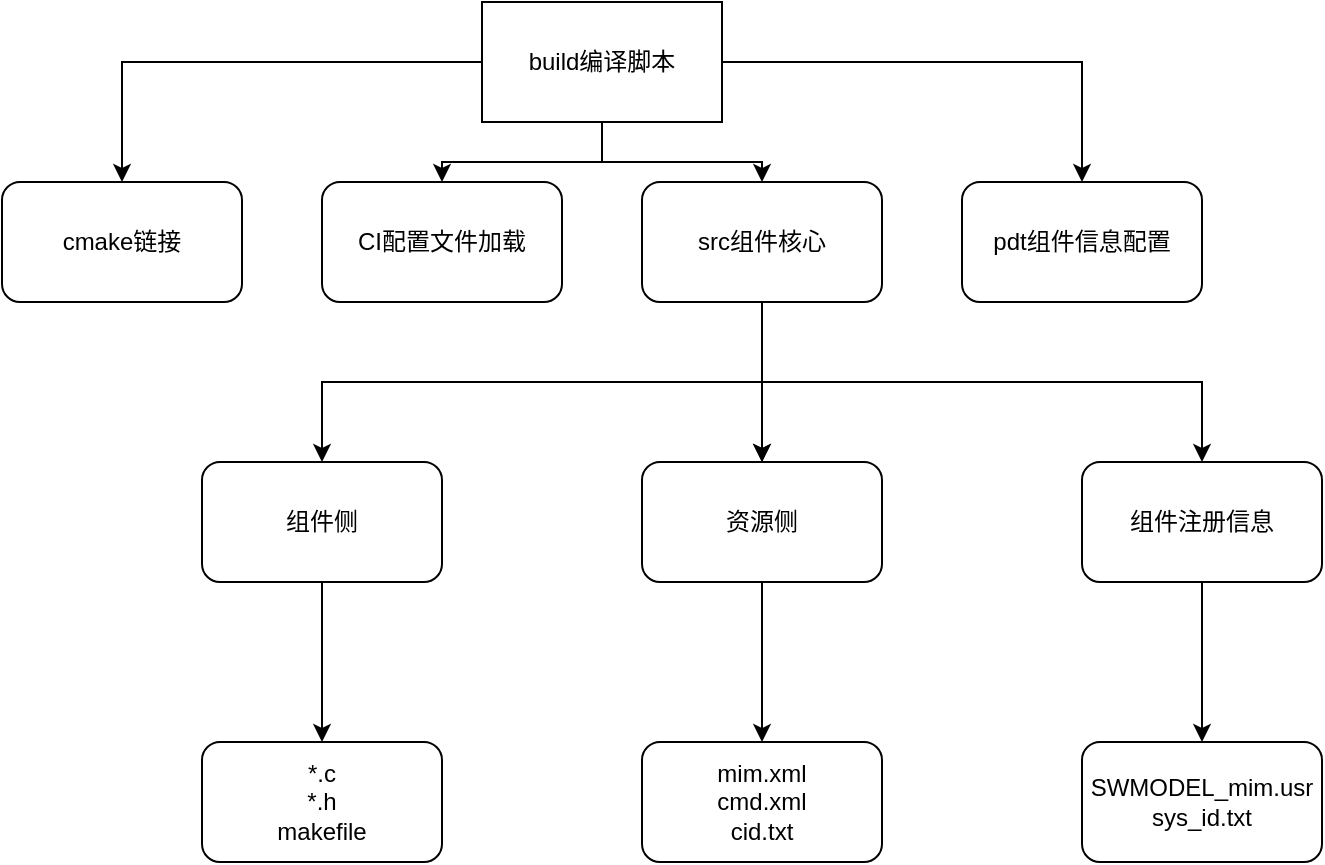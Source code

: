 <mxfile version="16.6.4" type="github"><diagram id="1xu_XmyryNJ27O9VBsY_" name="Page-1"><mxGraphModel dx="981" dy="526" grid="0" gridSize="10" guides="1" tooltips="1" connect="1" arrows="1" fold="1" page="1" pageScale="1" pageWidth="827" pageHeight="1169" math="0" shadow="0"><root><mxCell id="0"/><mxCell id="1" parent="0"/><mxCell id="KvO_B7SCySnvroCIA7XV-13" value="" style="edgeStyle=orthogonalEdgeStyle;rounded=0;orthogonalLoop=1;jettySize=auto;html=1;" edge="1" parent="1" source="KvO_B7SCySnvroCIA7XV-1" target="KvO_B7SCySnvroCIA7XV-4"><mxGeometry relative="1" as="geometry"/></mxCell><mxCell id="KvO_B7SCySnvroCIA7XV-14" style="edgeStyle=orthogonalEdgeStyle;rounded=0;orthogonalLoop=1;jettySize=auto;html=1;entryX=0.5;entryY=0;entryDx=0;entryDy=0;" edge="1" parent="1" source="KvO_B7SCySnvroCIA7XV-1" target="KvO_B7SCySnvroCIA7XV-5"><mxGeometry relative="1" as="geometry"/></mxCell><mxCell id="KvO_B7SCySnvroCIA7XV-15" style="edgeStyle=orthogonalEdgeStyle;rounded=0;orthogonalLoop=1;jettySize=auto;html=1;entryX=0.5;entryY=0;entryDx=0;entryDy=0;" edge="1" parent="1" source="KvO_B7SCySnvroCIA7XV-1" target="KvO_B7SCySnvroCIA7XV-3"><mxGeometry relative="1" as="geometry"/></mxCell><mxCell id="KvO_B7SCySnvroCIA7XV-16" style="edgeStyle=orthogonalEdgeStyle;rounded=0;orthogonalLoop=1;jettySize=auto;html=1;" edge="1" parent="1" source="KvO_B7SCySnvroCIA7XV-1" target="KvO_B7SCySnvroCIA7XV-2"><mxGeometry relative="1" as="geometry"/></mxCell><mxCell id="KvO_B7SCySnvroCIA7XV-1" value="build编译脚本" style="rounded=0;whiteSpace=wrap;html=1;" vertex="1" parent="1"><mxGeometry x="260" y="400" width="120" height="60" as="geometry"/></mxCell><mxCell id="KvO_B7SCySnvroCIA7XV-2" value="cmake链接" style="rounded=1;whiteSpace=wrap;html=1;" vertex="1" parent="1"><mxGeometry x="20" y="490" width="120" height="60" as="geometry"/></mxCell><mxCell id="KvO_B7SCySnvroCIA7XV-3" value="CI配置文件加载" style="rounded=1;whiteSpace=wrap;html=1;" vertex="1" parent="1"><mxGeometry x="180" y="490" width="120" height="60" as="geometry"/></mxCell><mxCell id="KvO_B7SCySnvroCIA7XV-4" value="pdt组件信息配置" style="rounded=1;whiteSpace=wrap;html=1;" vertex="1" parent="1"><mxGeometry x="500" y="490" width="120" height="60" as="geometry"/></mxCell><mxCell id="KvO_B7SCySnvroCIA7XV-18" value="" style="edgeStyle=orthogonalEdgeStyle;rounded=0;orthogonalLoop=1;jettySize=auto;html=1;" edge="1" parent="1" source="KvO_B7SCySnvroCIA7XV-5" target="KvO_B7SCySnvroCIA7XV-17"><mxGeometry relative="1" as="geometry"><Array as="points"><mxPoint x="400" y="590"/><mxPoint x="180" y="590"/></Array></mxGeometry></mxCell><mxCell id="KvO_B7SCySnvroCIA7XV-20" value="" style="edgeStyle=orthogonalEdgeStyle;rounded=0;orthogonalLoop=1;jettySize=auto;html=1;" edge="1" parent="1" source="KvO_B7SCySnvroCIA7XV-5" target="KvO_B7SCySnvroCIA7XV-19"><mxGeometry relative="1" as="geometry"/></mxCell><mxCell id="KvO_B7SCySnvroCIA7XV-22" value="" style="edgeStyle=orthogonalEdgeStyle;rounded=0;orthogonalLoop=1;jettySize=auto;html=1;" edge="1" parent="1" source="KvO_B7SCySnvroCIA7XV-5" target="KvO_B7SCySnvroCIA7XV-19"><mxGeometry relative="1" as="geometry"/></mxCell><mxCell id="KvO_B7SCySnvroCIA7XV-24" value="" style="edgeStyle=orthogonalEdgeStyle;rounded=0;orthogonalLoop=1;jettySize=auto;html=1;" edge="1" parent="1" source="KvO_B7SCySnvroCIA7XV-5" target="KvO_B7SCySnvroCIA7XV-23"><mxGeometry relative="1" as="geometry"><Array as="points"><mxPoint x="400" y="590"/><mxPoint x="620" y="590"/></Array></mxGeometry></mxCell><mxCell id="KvO_B7SCySnvroCIA7XV-5" value="src组件核心" style="rounded=1;whiteSpace=wrap;html=1;" vertex="1" parent="1"><mxGeometry x="340" y="490" width="120" height="60" as="geometry"/></mxCell><mxCell id="KvO_B7SCySnvroCIA7XV-28" value="" style="edgeStyle=orthogonalEdgeStyle;rounded=0;orthogonalLoop=1;jettySize=auto;html=1;" edge="1" parent="1" source="KvO_B7SCySnvroCIA7XV-17" target="KvO_B7SCySnvroCIA7XV-27"><mxGeometry relative="1" as="geometry"/></mxCell><mxCell id="KvO_B7SCySnvroCIA7XV-17" value="组件侧" style="whiteSpace=wrap;html=1;rounded=1;" vertex="1" parent="1"><mxGeometry x="120" y="630" width="120" height="60" as="geometry"/></mxCell><mxCell id="KvO_B7SCySnvroCIA7XV-26" value="" style="edgeStyle=orthogonalEdgeStyle;rounded=0;orthogonalLoop=1;jettySize=auto;html=1;" edge="1" parent="1" source="KvO_B7SCySnvroCIA7XV-19" target="KvO_B7SCySnvroCIA7XV-25"><mxGeometry relative="1" as="geometry"/></mxCell><mxCell id="KvO_B7SCySnvroCIA7XV-19" value="资源侧" style="whiteSpace=wrap;html=1;rounded=1;" vertex="1" parent="1"><mxGeometry x="340" y="630" width="120" height="60" as="geometry"/></mxCell><mxCell id="KvO_B7SCySnvroCIA7XV-30" value="" style="edgeStyle=orthogonalEdgeStyle;rounded=0;orthogonalLoop=1;jettySize=auto;html=1;" edge="1" parent="1" source="KvO_B7SCySnvroCIA7XV-23" target="KvO_B7SCySnvroCIA7XV-29"><mxGeometry relative="1" as="geometry"/></mxCell><mxCell id="KvO_B7SCySnvroCIA7XV-23" value="组件注册信息" style="whiteSpace=wrap;html=1;rounded=1;" vertex="1" parent="1"><mxGeometry x="560" y="630" width="120" height="60" as="geometry"/></mxCell><mxCell id="KvO_B7SCySnvroCIA7XV-25" value="mim.xml&lt;br&gt;cmd.xml&lt;br&gt;cid.txt" style="whiteSpace=wrap;html=1;rounded=1;" vertex="1" parent="1"><mxGeometry x="340" y="770" width="120" height="60" as="geometry"/></mxCell><mxCell id="KvO_B7SCySnvroCIA7XV-27" value="*.c&lt;br&gt;*.h&lt;br&gt;makefile" style="whiteSpace=wrap;html=1;rounded=1;" vertex="1" parent="1"><mxGeometry x="120" y="770" width="120" height="60" as="geometry"/></mxCell><mxCell id="KvO_B7SCySnvroCIA7XV-29" value="SWMODEL_mim.usr&lt;br&gt;sys_id.txt" style="whiteSpace=wrap;html=1;rounded=1;" vertex="1" parent="1"><mxGeometry x="560" y="770" width="120" height="60" as="geometry"/></mxCell></root></mxGraphModel></diagram></mxfile>